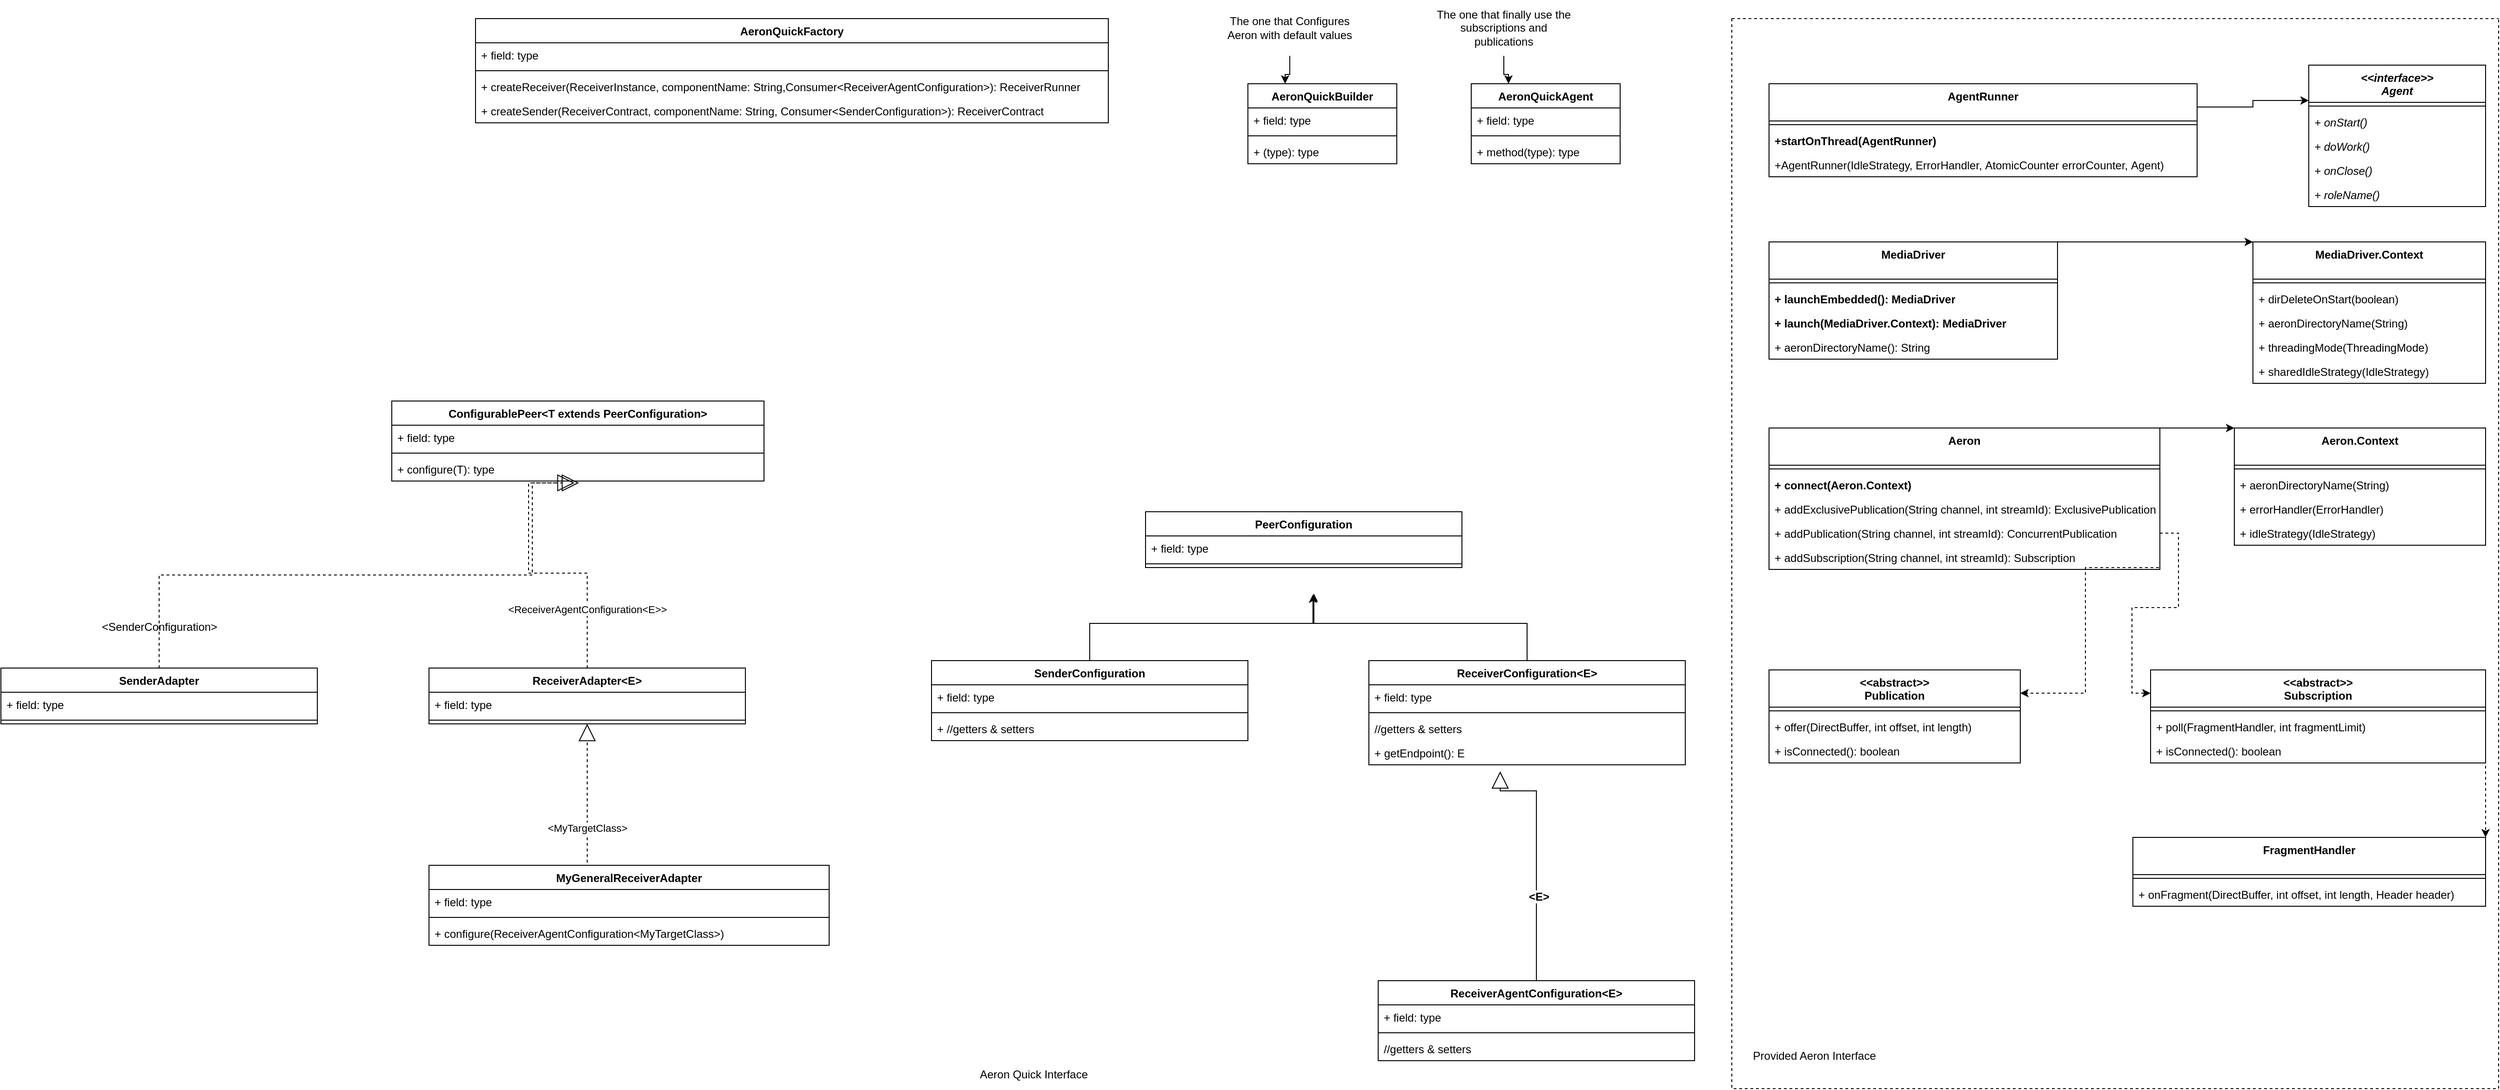 <mxfile version="22.1.22" type="embed">
  <diagram id="23iRSUPoRavnBvh4doch" name="Page-1">
    <mxGraphModel dx="3118" dy="2329" grid="1" gridSize="10" guides="1" tooltips="1" connect="1" arrows="1" fold="1" page="1" pageScale="1" pageWidth="827" pageHeight="1169" math="0" shadow="0">
      <root>
        <mxCell id="0" />
        <mxCell id="1" parent="0" />
        <mxCell id="3" value="&lt;i&gt;&amp;lt;&amp;lt;interface&amp;gt;&amp;gt;&lt;br&gt;Agent&lt;/i&gt;" style="swimlane;fontStyle=1;align=center;verticalAlign=top;childLayout=stackLayout;horizontal=1;startSize=40;horizontalStack=0;resizeParent=1;resizeParentMax=0;resizeLast=0;collapsible=1;marginBottom=0;whiteSpace=wrap;html=1;" parent="1" vertex="1">
          <mxGeometry x="1450" y="50" width="190" height="152" as="geometry" />
        </mxCell>
        <mxCell id="5" value="" style="line;strokeWidth=1;fillColor=none;align=left;verticalAlign=middle;spacingTop=-1;spacingLeft=3;spacingRight=3;rotatable=0;labelPosition=right;points=[];portConstraint=eastwest;strokeColor=inherit;" parent="3" vertex="1">
          <mxGeometry y="40" width="190" height="8" as="geometry" />
        </mxCell>
        <mxCell id="6" value="+ onStart()" style="text;strokeColor=none;fillColor=none;align=left;verticalAlign=top;spacingLeft=4;spacingRight=4;overflow=hidden;rotatable=0;points=[[0,0.5],[1,0.5]];portConstraint=eastwest;whiteSpace=wrap;html=1;fontStyle=2" parent="3" vertex="1">
          <mxGeometry y="48" width="190" height="26" as="geometry" />
        </mxCell>
        <mxCell id="7" value="+&amp;nbsp;doWork&lt;span style=&quot;background-color: initial;&quot;&gt;()&lt;/span&gt;" style="text;strokeColor=none;fillColor=none;align=left;verticalAlign=top;spacingLeft=4;spacingRight=4;overflow=hidden;rotatable=0;points=[[0,0.5],[1,0.5]];portConstraint=eastwest;whiteSpace=wrap;html=1;fontStyle=2" parent="3" vertex="1">
          <mxGeometry y="74" width="190" height="26" as="geometry" />
        </mxCell>
        <mxCell id="8" value="+&amp;nbsp;onClose&lt;span style=&quot;background-color: initial;&quot;&gt;()&lt;/span&gt;" style="text;strokeColor=none;fillColor=none;align=left;verticalAlign=top;spacingLeft=4;spacingRight=4;overflow=hidden;rotatable=0;points=[[0,0.5],[1,0.5]];portConstraint=eastwest;whiteSpace=wrap;html=1;fontStyle=2" parent="3" vertex="1">
          <mxGeometry y="100" width="190" height="26" as="geometry" />
        </mxCell>
        <mxCell id="9" value="+&amp;nbsp;roleName&lt;span style=&quot;background-color: initial;&quot;&gt;()&lt;/span&gt;" style="text;strokeColor=none;fillColor=none;align=left;verticalAlign=top;spacingLeft=4;spacingRight=4;overflow=hidden;rotatable=0;points=[[0,0.5],[1,0.5]];portConstraint=eastwest;whiteSpace=wrap;html=1;fontStyle=2" parent="3" vertex="1">
          <mxGeometry y="126" width="190" height="26" as="geometry" />
        </mxCell>
        <mxCell id="41" style="edgeStyle=orthogonalEdgeStyle;rounded=0;orthogonalLoop=1;jettySize=auto;html=1;exitX=1;exitY=0;exitDx=0;exitDy=0;entryX=0;entryY=0;entryDx=0;entryDy=0;" parent="1" target="19" edge="1">
          <mxGeometry relative="1" as="geometry">
            <mxPoint x="1180" y="270" as="sourcePoint" />
            <mxPoint x="1370" y="270" as="targetPoint" />
            <Array as="points">
              <mxPoint x="1180" y="240" />
            </Array>
          </mxGeometry>
        </mxCell>
        <mxCell id="10" value="MediaDriver" style="swimlane;fontStyle=1;align=center;verticalAlign=top;childLayout=stackLayout;horizontal=1;startSize=40;horizontalStack=0;resizeParent=1;resizeParentMax=0;resizeLast=0;collapsible=1;marginBottom=0;whiteSpace=wrap;html=1;" parent="1" vertex="1">
          <mxGeometry x="870" y="240" width="310" height="126" as="geometry" />
        </mxCell>
        <mxCell id="11" value="" style="line;strokeWidth=1;fillColor=none;align=left;verticalAlign=middle;spacingTop=-1;spacingLeft=3;spacingRight=3;rotatable=0;labelPosition=right;points=[];portConstraint=eastwest;strokeColor=inherit;" parent="10" vertex="1">
          <mxGeometry y="40" width="310" height="8" as="geometry" />
        </mxCell>
        <mxCell id="18" value="&lt;b&gt;+ launchEmbedded(): MediaDriver&lt;/b&gt;" style="text;strokeColor=none;fillColor=none;align=left;verticalAlign=top;spacingLeft=4;spacingRight=4;overflow=hidden;rotatable=0;points=[[0,0.5],[1,0.5]];portConstraint=eastwest;whiteSpace=wrap;html=1;fontStyle=0" parent="10" vertex="1">
          <mxGeometry y="48" width="310" height="26" as="geometry" />
        </mxCell>
        <mxCell id="25" value="&lt;b&gt;+ launch(MediaDriver.Context)&lt;/b&gt;&lt;b style=&quot;border-color: var(--border-color);&quot;&gt;: MediaDriver&lt;/b&gt;" style="text;strokeColor=none;fillColor=none;align=left;verticalAlign=top;spacingLeft=4;spacingRight=4;overflow=hidden;rotatable=0;points=[[0,0.5],[1,0.5]];portConstraint=eastwest;whiteSpace=wrap;html=1;fontStyle=0" parent="10" vertex="1">
          <mxGeometry y="74" width="310" height="26" as="geometry" />
        </mxCell>
        <mxCell id="17" value="+&amp;nbsp;aeronDirectoryName&lt;span style=&quot;background-color: initial;&quot;&gt;(&lt;/span&gt;&lt;span style=&quot;background-color: initial;&quot;&gt;): String&lt;/span&gt;" style="text;strokeColor=none;fillColor=none;align=left;verticalAlign=top;spacingLeft=4;spacingRight=4;overflow=hidden;rotatable=0;points=[[0,0.5],[1,0.5]];portConstraint=eastwest;whiteSpace=wrap;html=1;fontStyle=0" parent="10" vertex="1">
          <mxGeometry y="100" width="310" height="26" as="geometry" />
        </mxCell>
        <mxCell id="19" value="MediaDriver.Context" style="swimlane;fontStyle=1;align=center;verticalAlign=top;childLayout=stackLayout;horizontal=1;startSize=40;horizontalStack=0;resizeParent=1;resizeParentMax=0;resizeLast=0;collapsible=1;marginBottom=0;whiteSpace=wrap;html=1;" parent="1" vertex="1">
          <mxGeometry x="1390" y="240" width="250" height="152" as="geometry" />
        </mxCell>
        <mxCell id="20" value="" style="line;strokeWidth=1;fillColor=none;align=left;verticalAlign=middle;spacingTop=-1;spacingLeft=3;spacingRight=3;rotatable=0;labelPosition=right;points=[];portConstraint=eastwest;strokeColor=inherit;" parent="19" vertex="1">
          <mxGeometry y="40" width="250" height="8" as="geometry" />
        </mxCell>
        <mxCell id="23" value="+&amp;nbsp;dirDeleteOnStart&lt;span style=&quot;background-color: initial;&quot;&gt;(boolean&lt;/span&gt;&lt;span style=&quot;background-color: initial;&quot;&gt;)&lt;/span&gt;" style="text;strokeColor=none;fillColor=none;align=left;verticalAlign=top;spacingLeft=4;spacingRight=4;overflow=hidden;rotatable=0;points=[[0,0.5],[1,0.5]];portConstraint=eastwest;whiteSpace=wrap;html=1;fontStyle=0" parent="19" vertex="1">
          <mxGeometry y="48" width="250" height="26" as="geometry" />
        </mxCell>
        <mxCell id="24" value="+&amp;nbsp;aeronDirectoryName&lt;span style=&quot;background-color: initial;&quot;&gt;(String&lt;/span&gt;&lt;span style=&quot;background-color: initial;&quot;&gt;)&lt;/span&gt;" style="text;strokeColor=none;fillColor=none;align=left;verticalAlign=top;spacingLeft=4;spacingRight=4;overflow=hidden;rotatable=0;points=[[0,0.5],[1,0.5]];portConstraint=eastwest;whiteSpace=wrap;html=1;fontStyle=0" parent="19" vertex="1">
          <mxGeometry y="74" width="250" height="26" as="geometry" />
        </mxCell>
        <mxCell id="22" value="+ &lt;span style=&quot;&quot;&gt;threadingMode&lt;/span&gt;(ThreadingMode&lt;span style=&quot;background-color: initial;&quot;&gt;)&lt;/span&gt;" style="text;strokeColor=none;fillColor=none;align=left;verticalAlign=top;spacingLeft=4;spacingRight=4;overflow=hidden;rotatable=0;points=[[0,0.5],[1,0.5]];portConstraint=eastwest;whiteSpace=wrap;html=1;fontStyle=0" parent="19" vertex="1">
          <mxGeometry y="100" width="250" height="26" as="geometry" />
        </mxCell>
        <mxCell id="26" value="+&amp;nbsp;sharedIdleStrategy&lt;span style=&quot;background-color: initial;&quot;&gt;(&lt;/span&gt;IdleStrategy&lt;span style=&quot;background-color: initial;&quot;&gt;)&lt;/span&gt;" style="text;strokeColor=none;fillColor=none;align=left;verticalAlign=top;spacingLeft=4;spacingRight=4;overflow=hidden;rotatable=0;points=[[0,0.5],[1,0.5]];portConstraint=eastwest;whiteSpace=wrap;html=1;fontStyle=0" parent="19" vertex="1">
          <mxGeometry y="126" width="250" height="26" as="geometry" />
        </mxCell>
        <mxCell id="40" style="edgeStyle=orthogonalEdgeStyle;rounded=0;orthogonalLoop=1;jettySize=auto;html=1;exitX=1;exitY=0;exitDx=0;exitDy=0;entryX=0;entryY=0;entryDx=0;entryDy=0;" parent="1" source="28" target="34" edge="1">
          <mxGeometry relative="1" as="geometry">
            <Array as="points">
              <mxPoint x="1340" y="440" />
              <mxPoint x="1340" y="440" />
            </Array>
          </mxGeometry>
        </mxCell>
        <mxCell id="28" value="Aeron" style="swimlane;fontStyle=1;align=center;verticalAlign=top;childLayout=stackLayout;horizontal=1;startSize=40;horizontalStack=0;resizeParent=1;resizeParentMax=0;resizeLast=0;collapsible=1;marginBottom=0;whiteSpace=wrap;html=1;" parent="1" vertex="1">
          <mxGeometry x="870" y="440" width="420" height="152" as="geometry" />
        </mxCell>
        <mxCell id="29" value="" style="line;strokeWidth=1;fillColor=none;align=left;verticalAlign=middle;spacingTop=-1;spacingLeft=3;spacingRight=3;rotatable=0;labelPosition=right;points=[];portConstraint=eastwest;strokeColor=inherit;" parent="28" vertex="1">
          <mxGeometry y="40" width="420" height="8" as="geometry" />
        </mxCell>
        <mxCell id="30" value="&lt;span style=&quot;font-style: normal;&quot;&gt;&lt;b&gt;+ connect(Aeron.Context)&lt;/b&gt;&lt;/span&gt;" style="text;strokeColor=none;fillColor=none;align=left;verticalAlign=top;spacingLeft=4;spacingRight=4;overflow=hidden;rotatable=0;points=[[0,0.5],[1,0.5]];portConstraint=eastwest;whiteSpace=wrap;html=1;fontStyle=2" parent="28" vertex="1">
          <mxGeometry y="48" width="420" height="26" as="geometry" />
        </mxCell>
        <mxCell id="31" value="+&amp;nbsp;addExclusivePublication(String channel, int streamId&lt;span style=&quot;background-color: initial;&quot;&gt;): ExclusivePublication&lt;/span&gt;" style="text;strokeColor=none;fillColor=none;align=left;verticalAlign=top;spacingLeft=4;spacingRight=4;overflow=hidden;rotatable=0;points=[[0,0.5],[1,0.5]];portConstraint=eastwest;whiteSpace=wrap;html=1;fontStyle=0" parent="28" vertex="1">
          <mxGeometry y="74" width="420" height="26" as="geometry" />
        </mxCell>
        <mxCell id="43" value="+ addPublication&lt;span style=&quot;background-color: initial;&quot;&gt;(String channel, int streamId&lt;/span&gt;&lt;span style=&quot;background-color: initial;&quot;&gt;): ConcurrentPublication&lt;/span&gt;" style="text;strokeColor=none;fillColor=none;align=left;verticalAlign=top;spacingLeft=4;spacingRight=4;overflow=hidden;rotatable=0;points=[[0,0.5],[1,0.5]];portConstraint=eastwest;whiteSpace=wrap;html=1;fontStyle=0" parent="28" vertex="1">
          <mxGeometry y="100" width="420" height="26" as="geometry" />
        </mxCell>
        <mxCell id="42" value="+&amp;nbsp;addSubscription(String channel, int streamId&lt;span style=&quot;background-color: initial;&quot;&gt;):&amp;nbsp;&lt;/span&gt;Subscription" style="text;strokeColor=none;fillColor=none;align=left;verticalAlign=top;spacingLeft=4;spacingRight=4;overflow=hidden;rotatable=0;points=[[0,0.5],[1,0.5]];portConstraint=eastwest;whiteSpace=wrap;html=1;fontStyle=0" parent="28" vertex="1">
          <mxGeometry y="126" width="420" height="26" as="geometry" />
        </mxCell>
        <mxCell id="34" value="Aeron.Context" style="swimlane;fontStyle=1;align=center;verticalAlign=top;childLayout=stackLayout;horizontal=1;startSize=40;horizontalStack=0;resizeParent=1;resizeParentMax=0;resizeLast=0;collapsible=1;marginBottom=0;whiteSpace=wrap;html=1;" parent="1" vertex="1">
          <mxGeometry x="1370" y="440" width="270" height="126" as="geometry" />
        </mxCell>
        <mxCell id="35" value="" style="line;strokeWidth=1;fillColor=none;align=left;verticalAlign=middle;spacingTop=-1;spacingLeft=3;spacingRight=3;rotatable=0;labelPosition=right;points=[];portConstraint=eastwest;strokeColor=inherit;" parent="34" vertex="1">
          <mxGeometry y="40" width="270" height="8" as="geometry" />
        </mxCell>
        <mxCell id="44" value="+&amp;nbsp;aeronDirectoryName(String&lt;span style=&quot;background-color: initial;&quot;&gt;)&lt;/span&gt;" style="text;strokeColor=none;fillColor=none;align=left;verticalAlign=top;spacingLeft=4;spacingRight=4;overflow=hidden;rotatable=0;points=[[0,0.5],[1,0.5]];portConstraint=eastwest;whiteSpace=wrap;html=1;fontStyle=0" parent="34" vertex="1">
          <mxGeometry y="48" width="270" height="26" as="geometry" />
        </mxCell>
        <mxCell id="36" value="+ errorHandler(ErrorHandler)" style="text;strokeColor=none;fillColor=none;align=left;verticalAlign=top;spacingLeft=4;spacingRight=4;overflow=hidden;rotatable=0;points=[[0,0.5],[1,0.5]];portConstraint=eastwest;whiteSpace=wrap;html=1;fontStyle=0" parent="34" vertex="1">
          <mxGeometry y="74" width="270" height="26" as="geometry" />
        </mxCell>
        <mxCell id="37" value="+&amp;nbsp;idleStrategy&lt;span style=&quot;background-color: initial;&quot;&gt;(IdleStrategy)&lt;/span&gt;" style="text;strokeColor=none;fillColor=none;align=left;verticalAlign=top;spacingLeft=4;spacingRight=4;overflow=hidden;rotatable=0;points=[[0,0.5],[1,0.5]];portConstraint=eastwest;whiteSpace=wrap;html=1;fontStyle=0" parent="34" vertex="1">
          <mxGeometry y="100" width="270" height="26" as="geometry" />
        </mxCell>
        <mxCell id="51" style="edgeStyle=orthogonalEdgeStyle;rounded=0;orthogonalLoop=1;jettySize=auto;html=1;exitX=1;exitY=0.25;exitDx=0;exitDy=0;entryX=0;entryY=0.25;entryDx=0;entryDy=0;" parent="1" source="45" target="3" edge="1">
          <mxGeometry relative="1" as="geometry" />
        </mxCell>
        <mxCell id="45" value="AgentRunner" style="swimlane;fontStyle=1;align=center;verticalAlign=top;childLayout=stackLayout;horizontal=1;startSize=40;horizontalStack=0;resizeParent=1;resizeParentMax=0;resizeLast=0;collapsible=1;marginBottom=0;whiteSpace=wrap;html=1;" parent="1" vertex="1">
          <mxGeometry x="870" y="70" width="460" height="100" as="geometry" />
        </mxCell>
        <mxCell id="46" value="" style="line;strokeWidth=1;fillColor=none;align=left;verticalAlign=middle;spacingTop=-1;spacingLeft=3;spacingRight=3;rotatable=0;labelPosition=right;points=[];portConstraint=eastwest;strokeColor=inherit;" parent="45" vertex="1">
          <mxGeometry y="40" width="460" height="8" as="geometry" />
        </mxCell>
        <mxCell id="50" value="+startOnThread&lt;span style=&quot;background-color: initial;&quot;&gt;(AgentRunner)&lt;/span&gt;" style="text;strokeColor=none;fillColor=none;align=left;verticalAlign=top;spacingLeft=4;spacingRight=4;overflow=hidden;rotatable=0;points=[[0,0.5],[1,0.5]];portConstraint=eastwest;whiteSpace=wrap;html=1;fontStyle=1" parent="45" vertex="1">
          <mxGeometry y="48" width="460" height="26" as="geometry" />
        </mxCell>
        <mxCell id="47" value="+AgentRunner(IdleStrategy, ErrorHandler,&amp;nbsp;AtomicCounter errorCounter,&amp;nbsp;Agent&lt;span style=&quot;background-color: initial;&quot;&gt;)&lt;/span&gt;" style="text;strokeColor=none;fillColor=none;align=left;verticalAlign=top;spacingLeft=4;spacingRight=4;overflow=hidden;rotatable=0;points=[[0,0.5],[1,0.5]];portConstraint=eastwest;whiteSpace=wrap;html=1;fontStyle=0" parent="45" vertex="1">
          <mxGeometry y="74" width="460" height="26" as="geometry" />
        </mxCell>
        <mxCell id="52" value="&amp;lt;&amp;lt;abstract&amp;gt;&amp;gt;&lt;br&gt;Publication" style="swimlane;fontStyle=1;align=center;verticalAlign=top;childLayout=stackLayout;horizontal=1;startSize=40;horizontalStack=0;resizeParent=1;resizeParentMax=0;resizeLast=0;collapsible=1;marginBottom=0;whiteSpace=wrap;html=1;" parent="1" vertex="1">
          <mxGeometry x="870" y="700" width="270" height="100" as="geometry" />
        </mxCell>
        <mxCell id="53" value="" style="line;strokeWidth=1;fillColor=none;align=left;verticalAlign=middle;spacingTop=-1;spacingLeft=3;spacingRight=3;rotatable=0;labelPosition=right;points=[];portConstraint=eastwest;strokeColor=inherit;" parent="52" vertex="1">
          <mxGeometry y="40" width="270" height="8" as="geometry" />
        </mxCell>
        <mxCell id="54" value="+&amp;nbsp;offer(DirectBuffer, int offset, int length&lt;span style=&quot;background-color: initial;&quot;&gt;)&lt;/span&gt;" style="text;strokeColor=none;fillColor=none;align=left;verticalAlign=top;spacingLeft=4;spacingRight=4;overflow=hidden;rotatable=0;points=[[0,0.5],[1,0.5]];portConstraint=eastwest;whiteSpace=wrap;html=1;fontStyle=0" parent="52" vertex="1">
          <mxGeometry y="48" width="270" height="26" as="geometry" />
        </mxCell>
        <mxCell id="62" value="+ isConnected(&lt;span style=&quot;background-color: initial;&quot;&gt;): boolean&lt;/span&gt;" style="text;strokeColor=none;fillColor=none;align=left;verticalAlign=top;spacingLeft=4;spacingRight=4;overflow=hidden;rotatable=0;points=[[0,0.5],[1,0.5]];portConstraint=eastwest;whiteSpace=wrap;html=1;fontStyle=0" parent="52" vertex="1">
          <mxGeometry y="74" width="270" height="26" as="geometry" />
        </mxCell>
        <mxCell id="57" value="&amp;lt;&amp;lt;abstract&amp;gt;&amp;gt;&lt;br&gt;Subscription" style="swimlane;fontStyle=1;align=center;verticalAlign=top;childLayout=stackLayout;horizontal=1;startSize=40;horizontalStack=0;resizeParent=1;resizeParentMax=0;resizeLast=0;collapsible=1;marginBottom=0;whiteSpace=wrap;html=1;" parent="1" vertex="1">
          <mxGeometry x="1280" y="700" width="360" height="100" as="geometry" />
        </mxCell>
        <mxCell id="58" value="" style="line;strokeWidth=1;fillColor=none;align=left;verticalAlign=middle;spacingTop=-1;spacingLeft=3;spacingRight=3;rotatable=0;labelPosition=right;points=[];portConstraint=eastwest;strokeColor=inherit;" parent="57" vertex="1">
          <mxGeometry y="40" width="360" height="8" as="geometry" />
        </mxCell>
        <mxCell id="59" value="+&amp;nbsp;poll(FragmentHandler, int fragmentLimit&lt;span style=&quot;background-color: initial;&quot;&gt;)&lt;/span&gt;" style="text;strokeColor=none;fillColor=none;align=left;verticalAlign=top;spacingLeft=4;spacingRight=4;overflow=hidden;rotatable=0;points=[[0,0.5],[1,0.5]];portConstraint=eastwest;whiteSpace=wrap;html=1;fontStyle=0" parent="57" vertex="1">
          <mxGeometry y="48" width="360" height="26" as="geometry" />
        </mxCell>
        <mxCell id="63" value="+ isConnected(&lt;span style=&quot;background-color: initial;&quot;&gt;):&lt;/span&gt;&amp;nbsp;boolean" style="text;strokeColor=none;fillColor=none;align=left;verticalAlign=top;spacingLeft=4;spacingRight=4;overflow=hidden;rotatable=0;points=[[0,0.5],[1,0.5]];portConstraint=eastwest;whiteSpace=wrap;html=1;fontStyle=0" parent="57" vertex="1">
          <mxGeometry y="74" width="360" height="26" as="geometry" />
        </mxCell>
        <mxCell id="64" style="edgeStyle=orthogonalEdgeStyle;rounded=0;orthogonalLoop=1;jettySize=auto;html=1;exitX=1;exitY=0.5;exitDx=0;exitDy=0;entryX=0;entryY=0.25;entryDx=0;entryDy=0;dashed=1;" parent="1" source="43" target="57" edge="1">
          <mxGeometry relative="1" as="geometry" />
        </mxCell>
        <mxCell id="65" style="edgeStyle=orthogonalEdgeStyle;rounded=0;orthogonalLoop=1;jettySize=auto;html=1;exitX=1;exitY=0.5;exitDx=0;exitDy=0;entryX=1;entryY=0.25;entryDx=0;entryDy=0;dashed=1;" parent="1" source="42" target="52" edge="1">
          <mxGeometry relative="1" as="geometry">
            <Array as="points">
              <mxPoint x="1290" y="590" />
              <mxPoint x="1210" y="590" />
              <mxPoint x="1210" y="725" />
            </Array>
          </mxGeometry>
        </mxCell>
        <mxCell id="66" value="FragmentHandler" style="swimlane;fontStyle=1;align=center;verticalAlign=top;childLayout=stackLayout;horizontal=1;startSize=40;horizontalStack=0;resizeParent=1;resizeParentMax=0;resizeLast=0;collapsible=1;marginBottom=0;whiteSpace=wrap;html=1;" parent="1" vertex="1">
          <mxGeometry x="1261" y="880" width="379" height="74" as="geometry" />
        </mxCell>
        <mxCell id="67" value="" style="line;strokeWidth=1;fillColor=none;align=left;verticalAlign=middle;spacingTop=-1;spacingLeft=3;spacingRight=3;rotatable=0;labelPosition=right;points=[];portConstraint=eastwest;strokeColor=inherit;" parent="66" vertex="1">
          <mxGeometry y="40" width="379" height="8" as="geometry" />
        </mxCell>
        <mxCell id="68" value="+&amp;nbsp;onFragment(DirectBuffer, int offset, int length, Header header&lt;span style=&quot;background-color: initial;&quot;&gt;)&lt;/span&gt;" style="text;strokeColor=none;fillColor=none;align=left;verticalAlign=top;spacingLeft=4;spacingRight=4;overflow=hidden;rotatable=0;points=[[0,0.5],[1,0.5]];portConstraint=eastwest;whiteSpace=wrap;html=1;fontStyle=0" parent="66" vertex="1">
          <mxGeometry y="48" width="379" height="26" as="geometry" />
        </mxCell>
        <mxCell id="71" value="" style="swimlane;startSize=0;dashed=1;" parent="1" vertex="1">
          <mxGeometry x="830" width="824" height="1150" as="geometry" />
        </mxCell>
        <mxCell id="72" value="Provided Aeron Interface&amp;nbsp;" style="text;html=1;align=center;verticalAlign=middle;resizable=0;points=[];autosize=1;strokeColor=none;fillColor=none;" parent="71" vertex="1">
          <mxGeometry x="10" y="1100" width="160" height="30" as="geometry" />
        </mxCell>
        <mxCell id="70" style="edgeStyle=orthogonalEdgeStyle;rounded=0;orthogonalLoop=1;jettySize=auto;html=1;exitX=1;exitY=0.5;exitDx=0;exitDy=0;entryX=1;entryY=0;entryDx=0;entryDy=0;dashed=1;" parent="1" source="59" target="66" edge="1">
          <mxGeometry relative="1" as="geometry">
            <Array as="points">
              <mxPoint x="1640" y="827" />
              <mxPoint x="1640" y="827" />
            </Array>
          </mxGeometry>
        </mxCell>
        <mxCell id="74" value="Aeron Quick Interface" style="text;html=1;strokeColor=none;fillColor=none;align=center;verticalAlign=middle;whiteSpace=wrap;rounded=0;" parent="1" vertex="1">
          <mxGeometry x="10" y="1120" width="140" height="30" as="geometry" />
        </mxCell>
        <mxCell id="75" value="AeronQuickAgent" style="swimlane;fontStyle=1;align=center;verticalAlign=top;childLayout=stackLayout;horizontal=1;startSize=26;horizontalStack=0;resizeParent=1;resizeParentMax=0;resizeLast=0;collapsible=1;marginBottom=0;whiteSpace=wrap;html=1;" parent="1" vertex="1">
          <mxGeometry x="550" y="70" width="160" height="86" as="geometry" />
        </mxCell>
        <mxCell id="76" value="+ field: type" style="text;strokeColor=none;fillColor=none;align=left;verticalAlign=top;spacingLeft=4;spacingRight=4;overflow=hidden;rotatable=0;points=[[0,0.5],[1,0.5]];portConstraint=eastwest;whiteSpace=wrap;html=1;" parent="75" vertex="1">
          <mxGeometry y="26" width="160" height="26" as="geometry" />
        </mxCell>
        <mxCell id="77" value="" style="line;strokeWidth=1;fillColor=none;align=left;verticalAlign=middle;spacingTop=-1;spacingLeft=3;spacingRight=3;rotatable=0;labelPosition=right;points=[];portConstraint=eastwest;strokeColor=inherit;" parent="75" vertex="1">
          <mxGeometry y="52" width="160" height="8" as="geometry" />
        </mxCell>
        <mxCell id="78" value="+ method(type): type" style="text;strokeColor=none;fillColor=none;align=left;verticalAlign=top;spacingLeft=4;spacingRight=4;overflow=hidden;rotatable=0;points=[[0,0.5],[1,0.5]];portConstraint=eastwest;whiteSpace=wrap;html=1;" parent="75" vertex="1">
          <mxGeometry y="60" width="160" height="26" as="geometry" />
        </mxCell>
        <mxCell id="91" value="AeronQuickBuilder" style="swimlane;fontStyle=1;align=center;verticalAlign=top;childLayout=stackLayout;horizontal=1;startSize=26;horizontalStack=0;resizeParent=1;resizeParentMax=0;resizeLast=0;collapsible=1;marginBottom=0;whiteSpace=wrap;html=1;" parent="1" vertex="1">
          <mxGeometry x="310" y="70" width="160" height="86" as="geometry" />
        </mxCell>
        <mxCell id="92" value="+ field: type" style="text;strokeColor=none;fillColor=none;align=left;verticalAlign=top;spacingLeft=4;spacingRight=4;overflow=hidden;rotatable=0;points=[[0,0.5],[1,0.5]];portConstraint=eastwest;whiteSpace=wrap;html=1;" parent="91" vertex="1">
          <mxGeometry y="26" width="160" height="26" as="geometry" />
        </mxCell>
        <mxCell id="93" value="" style="line;strokeWidth=1;fillColor=none;align=left;verticalAlign=middle;spacingTop=-1;spacingLeft=3;spacingRight=3;rotatable=0;labelPosition=right;points=[];portConstraint=eastwest;strokeColor=inherit;" parent="91" vertex="1">
          <mxGeometry y="52" width="160" height="8" as="geometry" />
        </mxCell>
        <mxCell id="94" value="+ (type): type" style="text;strokeColor=none;fillColor=none;align=left;verticalAlign=top;spacingLeft=4;spacingRight=4;overflow=hidden;rotatable=0;points=[[0,0.5],[1,0.5]];portConstraint=eastwest;whiteSpace=wrap;html=1;" parent="91" vertex="1">
          <mxGeometry y="60" width="160" height="26" as="geometry" />
        </mxCell>
        <mxCell id="96" style="edgeStyle=orthogonalEdgeStyle;rounded=0;orthogonalLoop=1;jettySize=auto;html=1;entryX=0.25;entryY=0;entryDx=0;entryDy=0;" parent="1" source="95" target="75" edge="1">
          <mxGeometry relative="1" as="geometry" />
        </mxCell>
        <mxCell id="95" value="The one that finally use the subscriptions and publications" style="text;html=1;strokeColor=none;fillColor=none;align=center;verticalAlign=middle;whiteSpace=wrap;rounded=0;" parent="1" vertex="1">
          <mxGeometry x="510" y="-20" width="150" height="60" as="geometry" />
        </mxCell>
        <mxCell id="98" style="edgeStyle=orthogonalEdgeStyle;rounded=0;orthogonalLoop=1;jettySize=auto;html=1;entryX=0.25;entryY=0;entryDx=0;entryDy=0;" parent="1" source="97" target="91" edge="1">
          <mxGeometry relative="1" as="geometry" />
        </mxCell>
        <mxCell id="97" value="The one that Configures Aeron with default values" style="text;html=1;strokeColor=none;fillColor=none;align=center;verticalAlign=middle;whiteSpace=wrap;rounded=0;" parent="1" vertex="1">
          <mxGeometry x="280" y="-20" width="150" height="60" as="geometry" />
        </mxCell>
        <mxCell id="103" value="ConfigurablePeer&amp;lt;T extends PeerConfiguration&amp;gt;" style="swimlane;fontStyle=1;align=center;verticalAlign=top;childLayout=stackLayout;horizontal=1;startSize=26;horizontalStack=0;resizeParent=1;resizeParentMax=0;resizeLast=0;collapsible=1;marginBottom=0;whiteSpace=wrap;html=1;" vertex="1" parent="1">
          <mxGeometry x="-610" y="411" width="400" height="86" as="geometry" />
        </mxCell>
        <mxCell id="104" value="+ field: type" style="text;strokeColor=none;fillColor=none;align=left;verticalAlign=top;spacingLeft=4;spacingRight=4;overflow=hidden;rotatable=0;points=[[0,0.5],[1,0.5]];portConstraint=eastwest;whiteSpace=wrap;html=1;" vertex="1" parent="103">
          <mxGeometry y="26" width="400" height="26" as="geometry" />
        </mxCell>
        <mxCell id="105" value="" style="line;strokeWidth=1;fillColor=none;align=left;verticalAlign=middle;spacingTop=-1;spacingLeft=3;spacingRight=3;rotatable=0;labelPosition=right;points=[];portConstraint=eastwest;strokeColor=inherit;" vertex="1" parent="103">
          <mxGeometry y="52" width="400" height="8" as="geometry" />
        </mxCell>
        <mxCell id="106" value="+ configure(T): type" style="text;strokeColor=none;fillColor=none;align=left;verticalAlign=top;spacingLeft=4;spacingRight=4;overflow=hidden;rotatable=0;points=[[0,0.5],[1,0.5]];portConstraint=eastwest;whiteSpace=wrap;html=1;" vertex="1" parent="103">
          <mxGeometry y="60" width="400" height="26" as="geometry" />
        </mxCell>
        <mxCell id="107" value="SenderConfiguration" style="swimlane;fontStyle=1;align=center;verticalAlign=top;childLayout=stackLayout;horizontal=1;startSize=26;horizontalStack=0;resizeParent=1;resizeParentMax=0;resizeLast=0;collapsible=1;marginBottom=0;whiteSpace=wrap;html=1;" vertex="1" parent="1">
          <mxGeometry x="-30" y="690" width="340" height="86" as="geometry" />
        </mxCell>
        <mxCell id="108" value="+ field: type" style="text;strokeColor=none;fillColor=none;align=left;verticalAlign=top;spacingLeft=4;spacingRight=4;overflow=hidden;rotatable=0;points=[[0,0.5],[1,0.5]];portConstraint=eastwest;whiteSpace=wrap;html=1;" vertex="1" parent="107">
          <mxGeometry y="26" width="340" height="26" as="geometry" />
        </mxCell>
        <mxCell id="109" value="" style="line;strokeWidth=1;fillColor=none;align=left;verticalAlign=middle;spacingTop=-1;spacingLeft=3;spacingRight=3;rotatable=0;labelPosition=right;points=[];portConstraint=eastwest;strokeColor=inherit;" vertex="1" parent="107">
          <mxGeometry y="52" width="340" height="8" as="geometry" />
        </mxCell>
        <mxCell id="110" value="+ //getters &amp;amp; setters" style="text;strokeColor=none;fillColor=none;align=left;verticalAlign=top;spacingLeft=4;spacingRight=4;overflow=hidden;rotatable=0;points=[[0,0.5],[1,0.5]];portConstraint=eastwest;whiteSpace=wrap;html=1;" vertex="1" parent="107">
          <mxGeometry y="60" width="340" height="26" as="geometry" />
        </mxCell>
        <mxCell id="111" value="ReceiverConfiguration&amp;lt;E&amp;gt;" style="swimlane;fontStyle=1;align=center;verticalAlign=top;childLayout=stackLayout;horizontal=1;startSize=26;horizontalStack=0;resizeParent=1;resizeParentMax=0;resizeLast=0;collapsible=1;marginBottom=0;whiteSpace=wrap;html=1;" vertex="1" parent="1">
          <mxGeometry x="440" y="690" width="340" height="112" as="geometry" />
        </mxCell>
        <mxCell id="112" value="+ field: type" style="text;strokeColor=none;fillColor=none;align=left;verticalAlign=top;spacingLeft=4;spacingRight=4;overflow=hidden;rotatable=0;points=[[0,0.5],[1,0.5]];portConstraint=eastwest;whiteSpace=wrap;html=1;" vertex="1" parent="111">
          <mxGeometry y="26" width="340" height="26" as="geometry" />
        </mxCell>
        <mxCell id="113" value="" style="line;strokeWidth=1;fillColor=none;align=left;verticalAlign=middle;spacingTop=-1;spacingLeft=3;spacingRight=3;rotatable=0;labelPosition=right;points=[];portConstraint=eastwest;strokeColor=inherit;" vertex="1" parent="111">
          <mxGeometry y="52" width="340" height="8" as="geometry" />
        </mxCell>
        <mxCell id="114" value="//getters &amp;amp; setters" style="text;strokeColor=none;fillColor=none;align=left;verticalAlign=top;spacingLeft=4;spacingRight=4;overflow=hidden;rotatable=0;points=[[0,0.5],[1,0.5]];portConstraint=eastwest;whiteSpace=wrap;html=1;" vertex="1" parent="111">
          <mxGeometry y="60" width="340" height="26" as="geometry" />
        </mxCell>
        <mxCell id="146" value="+ getEndpoint(): E" style="text;strokeColor=none;fillColor=none;align=left;verticalAlign=top;spacingLeft=4;spacingRight=4;overflow=hidden;rotatable=0;points=[[0,0.5],[1,0.5]];portConstraint=eastwest;whiteSpace=wrap;html=1;" vertex="1" parent="111">
          <mxGeometry y="86" width="340" height="26" as="geometry" />
        </mxCell>
        <mxCell id="115" value="PeerConfiguration" style="swimlane;fontStyle=1;align=center;verticalAlign=top;childLayout=stackLayout;horizontal=1;startSize=26;horizontalStack=0;resizeParent=1;resizeParentMax=0;resizeLast=0;collapsible=1;marginBottom=0;whiteSpace=wrap;html=1;" vertex="1" parent="1">
          <mxGeometry x="200" y="530" width="340" height="60" as="geometry" />
        </mxCell>
        <mxCell id="116" value="+ field: type" style="text;strokeColor=none;fillColor=none;align=left;verticalAlign=top;spacingLeft=4;spacingRight=4;overflow=hidden;rotatable=0;points=[[0,0.5],[1,0.5]];portConstraint=eastwest;whiteSpace=wrap;html=1;" vertex="1" parent="115">
          <mxGeometry y="26" width="340" height="26" as="geometry" />
        </mxCell>
        <mxCell id="117" value="" style="line;strokeWidth=1;fillColor=none;align=left;verticalAlign=middle;spacingTop=-1;spacingLeft=3;spacingRight=3;rotatable=0;labelPosition=right;points=[];portConstraint=eastwest;strokeColor=inherit;" vertex="1" parent="115">
          <mxGeometry y="52" width="340" height="8" as="geometry" />
        </mxCell>
        <mxCell id="119" value="SenderAdapter" style="swimlane;fontStyle=1;align=center;verticalAlign=top;childLayout=stackLayout;horizontal=1;startSize=26;horizontalStack=0;resizeParent=1;resizeParentMax=0;resizeLast=0;collapsible=1;marginBottom=0;whiteSpace=wrap;html=1;" vertex="1" parent="1">
          <mxGeometry x="-1030" y="698" width="340" height="60" as="geometry" />
        </mxCell>
        <mxCell id="120" value="+ field: type" style="text;strokeColor=none;fillColor=none;align=left;verticalAlign=top;spacingLeft=4;spacingRight=4;overflow=hidden;rotatable=0;points=[[0,0.5],[1,0.5]];portConstraint=eastwest;whiteSpace=wrap;html=1;" vertex="1" parent="119">
          <mxGeometry y="26" width="340" height="26" as="geometry" />
        </mxCell>
        <mxCell id="121" value="" style="line;strokeWidth=1;fillColor=none;align=left;verticalAlign=middle;spacingTop=-1;spacingLeft=3;spacingRight=3;rotatable=0;labelPosition=right;points=[];portConstraint=eastwest;strokeColor=inherit;" vertex="1" parent="119">
          <mxGeometry y="52" width="340" height="8" as="geometry" />
        </mxCell>
        <mxCell id="123" value="ReceiverAdapter&amp;lt;E&amp;gt;" style="swimlane;fontStyle=1;align=center;verticalAlign=top;childLayout=stackLayout;horizontal=1;startSize=26;horizontalStack=0;resizeParent=1;resizeParentMax=0;resizeLast=0;collapsible=1;marginBottom=0;whiteSpace=wrap;html=1;" vertex="1" parent="1">
          <mxGeometry x="-570" y="698" width="340" height="60" as="geometry" />
        </mxCell>
        <mxCell id="124" value="+ field: type" style="text;strokeColor=none;fillColor=none;align=left;verticalAlign=top;spacingLeft=4;spacingRight=4;overflow=hidden;rotatable=0;points=[[0,0.5],[1,0.5]];portConstraint=eastwest;whiteSpace=wrap;html=1;" vertex="1" parent="123">
          <mxGeometry y="26" width="340" height="26" as="geometry" />
        </mxCell>
        <mxCell id="125" value="" style="line;strokeWidth=1;fillColor=none;align=left;verticalAlign=middle;spacingTop=-1;spacingLeft=3;spacingRight=3;rotatable=0;labelPosition=right;points=[];portConstraint=eastwest;strokeColor=inherit;" vertex="1" parent="123">
          <mxGeometry y="52" width="340" height="8" as="geometry" />
        </mxCell>
        <mxCell id="127" style="edgeStyle=orthogonalEdgeStyle;rounded=0;orthogonalLoop=1;jettySize=auto;html=1;entryX=0.491;entryY=1.077;entryDx=0;entryDy=0;entryPerimeter=0;dashed=1;endArrow=block;endFill=0;strokeWidth=1;endSize=16;" edge="1" parent="1" source="123" target="106">
          <mxGeometry relative="1" as="geometry">
            <Array as="points">
              <mxPoint x="-400" y="596" />
              <mxPoint x="-463" y="596" />
            </Array>
          </mxGeometry>
        </mxCell>
        <mxCell id="130" value="&amp;lt;ReceiverAgentConfiguration&amp;lt;E&amp;gt;&amp;gt;" style="edgeLabel;html=1;align=center;verticalAlign=middle;resizable=0;points=[];" vertex="1" connectable="0" parent="127">
          <mxGeometry x="-0.595" relative="1" as="geometry">
            <mxPoint as="offset" />
          </mxGeometry>
        </mxCell>
        <mxCell id="128" style="edgeStyle=orthogonalEdgeStyle;rounded=0;orthogonalLoop=1;jettySize=auto;html=1;entryX=0.503;entryY=1.077;entryDx=0;entryDy=0;entryPerimeter=0;endArrow=block;endFill=0;endSize=16;dashed=1;" edge="1" parent="1" source="119" target="106">
          <mxGeometry relative="1" as="geometry">
            <Array as="points">
              <mxPoint x="-860" y="598" />
              <mxPoint x="-459" y="598" />
            </Array>
          </mxGeometry>
        </mxCell>
        <mxCell id="129" value="&amp;lt;SenderConfiguration&amp;gt;" style="text;html=1;align=center;verticalAlign=middle;resizable=0;points=[];autosize=1;strokeColor=none;fillColor=none;" vertex="1" parent="1">
          <mxGeometry x="-935" y="639" width="150" height="30" as="geometry" />
        </mxCell>
        <mxCell id="131" style="edgeStyle=orthogonalEdgeStyle;rounded=0;orthogonalLoop=1;jettySize=auto;html=1;entryX=0.532;entryY=1.077;entryDx=0;entryDy=0;entryPerimeter=0;" edge="1" parent="1" source="107">
          <mxGeometry relative="1" as="geometry">
            <mxPoint x="380.88" y="618.002" as="targetPoint" />
            <Array as="points">
              <mxPoint x="140" y="650" />
              <mxPoint x="381" y="650" />
            </Array>
          </mxGeometry>
        </mxCell>
        <mxCell id="132" style="edgeStyle=orthogonalEdgeStyle;rounded=0;orthogonalLoop=1;jettySize=auto;html=1;entryX=0.529;entryY=1.115;entryDx=0;entryDy=0;entryPerimeter=0;" edge="1" parent="1" source="111">
          <mxGeometry relative="1" as="geometry">
            <mxPoint x="379.86" y="618.99" as="targetPoint" />
            <Array as="points">
              <mxPoint x="610" y="650" />
              <mxPoint x="380" y="650" />
            </Array>
          </mxGeometry>
        </mxCell>
        <mxCell id="133" value="ReceiverAgentConfiguration&amp;lt;E&amp;gt;" style="swimlane;fontStyle=1;align=center;verticalAlign=top;childLayout=stackLayout;horizontal=1;startSize=26;horizontalStack=0;resizeParent=1;resizeParentMax=0;resizeLast=0;collapsible=1;marginBottom=0;whiteSpace=wrap;html=1;" vertex="1" parent="1">
          <mxGeometry x="450" y="1034" width="340" height="86" as="geometry" />
        </mxCell>
        <mxCell id="134" value="+ field: type" style="text;strokeColor=none;fillColor=none;align=left;verticalAlign=top;spacingLeft=4;spacingRight=4;overflow=hidden;rotatable=0;points=[[0,0.5],[1,0.5]];portConstraint=eastwest;whiteSpace=wrap;html=1;" vertex="1" parent="133">
          <mxGeometry y="26" width="340" height="26" as="geometry" />
        </mxCell>
        <mxCell id="135" value="" style="line;strokeWidth=1;fillColor=none;align=left;verticalAlign=middle;spacingTop=-1;spacingLeft=3;spacingRight=3;rotatable=0;labelPosition=right;points=[];portConstraint=eastwest;strokeColor=inherit;" vertex="1" parent="133">
          <mxGeometry y="52" width="340" height="8" as="geometry" />
        </mxCell>
        <mxCell id="136" value="//getters &amp;amp; setters" style="text;strokeColor=none;fillColor=none;align=left;verticalAlign=top;spacingLeft=4;spacingRight=4;overflow=hidden;rotatable=0;points=[[0,0.5],[1,0.5]];portConstraint=eastwest;whiteSpace=wrap;html=1;" vertex="1" parent="133">
          <mxGeometry y="60" width="340" height="26" as="geometry" />
        </mxCell>
        <mxCell id="138" style="edgeStyle=orthogonalEdgeStyle;rounded=0;orthogonalLoop=1;jettySize=auto;html=1;entryX=0.415;entryY=1.269;entryDx=0;entryDy=0;entryPerimeter=0;endArrow=block;endFill=0;strokeWidth=1;endSize=16;exitX=0.5;exitY=0;exitDx=0;exitDy=0;" edge="1" parent="1" source="133" target="146">
          <mxGeometry relative="1" as="geometry">
            <mxPoint x="343" y="1009" as="sourcePoint" />
            <mxPoint x="280" y="810" as="targetPoint" />
            <Array as="points">
              <mxPoint x="620" y="830" />
              <mxPoint x="581" y="830" />
            </Array>
          </mxGeometry>
        </mxCell>
        <mxCell id="141" value="AeronQuickFactory" style="swimlane;fontStyle=1;align=center;verticalAlign=top;childLayout=stackLayout;horizontal=1;startSize=26;horizontalStack=0;resizeParent=1;resizeParentMax=0;resizeLast=0;collapsible=1;marginBottom=0;whiteSpace=wrap;html=1;" vertex="1" parent="1">
          <mxGeometry x="-520" width="680" height="112" as="geometry" />
        </mxCell>
        <mxCell id="142" value="+ field: type" style="text;strokeColor=none;fillColor=none;align=left;verticalAlign=top;spacingLeft=4;spacingRight=4;overflow=hidden;rotatable=0;points=[[0,0.5],[1,0.5]];portConstraint=eastwest;whiteSpace=wrap;html=1;" vertex="1" parent="141">
          <mxGeometry y="26" width="680" height="26" as="geometry" />
        </mxCell>
        <mxCell id="143" value="" style="line;strokeWidth=1;fillColor=none;align=left;verticalAlign=middle;spacingTop=-1;spacingLeft=3;spacingRight=3;rotatable=0;labelPosition=right;points=[];portConstraint=eastwest;strokeColor=inherit;" vertex="1" parent="141">
          <mxGeometry y="52" width="680" height="8" as="geometry" />
        </mxCell>
        <mxCell id="144" value="+ createReceiver(ReceiverInstance, componentName: String,Consumer&amp;lt;ReceiverAgentConfiguration&amp;gt;): ReceiverRunner" style="text;strokeColor=none;fillColor=none;align=left;verticalAlign=top;spacingLeft=4;spacingRight=4;overflow=hidden;rotatable=0;points=[[0,0.5],[1,0.5]];portConstraint=eastwest;whiteSpace=wrap;html=1;" vertex="1" parent="141">
          <mxGeometry y="60" width="680" height="26" as="geometry" />
        </mxCell>
        <mxCell id="145" value="+ createSender(ReceiverContract, componentName: String, Consumer&amp;lt;SenderConfiguration&amp;gt;): ReceiverContract" style="text;strokeColor=none;fillColor=none;align=left;verticalAlign=top;spacingLeft=4;spacingRight=4;overflow=hidden;rotatable=0;points=[[0,0.5],[1,0.5]];portConstraint=eastwest;whiteSpace=wrap;html=1;" vertex="1" parent="141">
          <mxGeometry y="86" width="680" height="26" as="geometry" />
        </mxCell>
        <mxCell id="147" value="&lt;span style=&quot;color: rgb(0, 0, 0); font-family: Helvetica; font-size: 12px; font-style: normal; font-variant-ligatures: normal; font-variant-caps: normal; font-weight: 700; letter-spacing: normal; orphans: 2; text-align: center; text-indent: 0px; text-transform: none; widows: 2; word-spacing: 0px; -webkit-text-stroke-width: 0px; background-color: rgb(251, 251, 251); text-decoration-thickness: initial; text-decoration-style: initial; text-decoration-color: initial; float: none; display: inline !important;&quot;&gt;&amp;lt;E&amp;gt;&lt;/span&gt;" style="text;whiteSpace=wrap;html=1;" vertex="1" parent="1">
          <mxGeometry x="610" y="930" width="60" height="40" as="geometry" />
        </mxCell>
        <mxCell id="148" value="MyGeneralReceiverAdapter" style="swimlane;fontStyle=1;align=center;verticalAlign=top;childLayout=stackLayout;horizontal=1;startSize=26;horizontalStack=0;resizeParent=1;resizeParentMax=0;resizeLast=0;collapsible=1;marginBottom=0;whiteSpace=wrap;html=1;" vertex="1" parent="1">
          <mxGeometry x="-570" y="910" width="430" height="86" as="geometry" />
        </mxCell>
        <mxCell id="149" value="+ field: type" style="text;strokeColor=none;fillColor=none;align=left;verticalAlign=top;spacingLeft=4;spacingRight=4;overflow=hidden;rotatable=0;points=[[0,0.5],[1,0.5]];portConstraint=eastwest;whiteSpace=wrap;html=1;" vertex="1" parent="148">
          <mxGeometry y="26" width="430" height="26" as="geometry" />
        </mxCell>
        <mxCell id="150" value="" style="line;strokeWidth=1;fillColor=none;align=left;verticalAlign=middle;spacingTop=-1;spacingLeft=3;spacingRight=3;rotatable=0;labelPosition=right;points=[];portConstraint=eastwest;strokeColor=inherit;" vertex="1" parent="148">
          <mxGeometry y="52" width="430" height="8" as="geometry" />
        </mxCell>
        <mxCell id="153" value="+ configure(ReceiverAgentConfiguration&amp;lt;MyTargetClass&amp;gt;)" style="text;strokeColor=none;fillColor=none;align=left;verticalAlign=top;spacingLeft=4;spacingRight=4;overflow=hidden;rotatable=0;points=[[0,0.5],[1,0.5]];portConstraint=eastwest;whiteSpace=wrap;html=1;" vertex="1" parent="148">
          <mxGeometry y="60" width="430" height="26" as="geometry" />
        </mxCell>
        <mxCell id="151" style="edgeStyle=orthogonalEdgeStyle;rounded=0;orthogonalLoop=1;jettySize=auto;html=1;entryX=0.5;entryY=1;entryDx=0;entryDy=0;dashed=1;endArrow=block;endFill=0;strokeWidth=1;endSize=16;exitX=0.5;exitY=0;exitDx=0;exitDy=0;" edge="1" parent="1" source="148" target="123">
          <mxGeometry relative="1" as="geometry">
            <mxPoint x="-147" y="1029" as="sourcePoint" />
            <mxPoint x="-161" y="830" as="targetPoint" />
            <Array as="points">
              <mxPoint x="-400" y="780" />
              <mxPoint x="-400" y="780" />
            </Array>
          </mxGeometry>
        </mxCell>
        <mxCell id="152" value="&amp;lt;MyTargetClass&amp;gt;" style="edgeLabel;html=1;align=center;verticalAlign=middle;resizable=0;points=[];" vertex="1" connectable="0" parent="151">
          <mxGeometry x="-0.595" relative="1" as="geometry">
            <mxPoint x="-5" y="-40" as="offset" />
          </mxGeometry>
        </mxCell>
      </root>
    </mxGraphModel>
  </diagram>
</mxfile>
